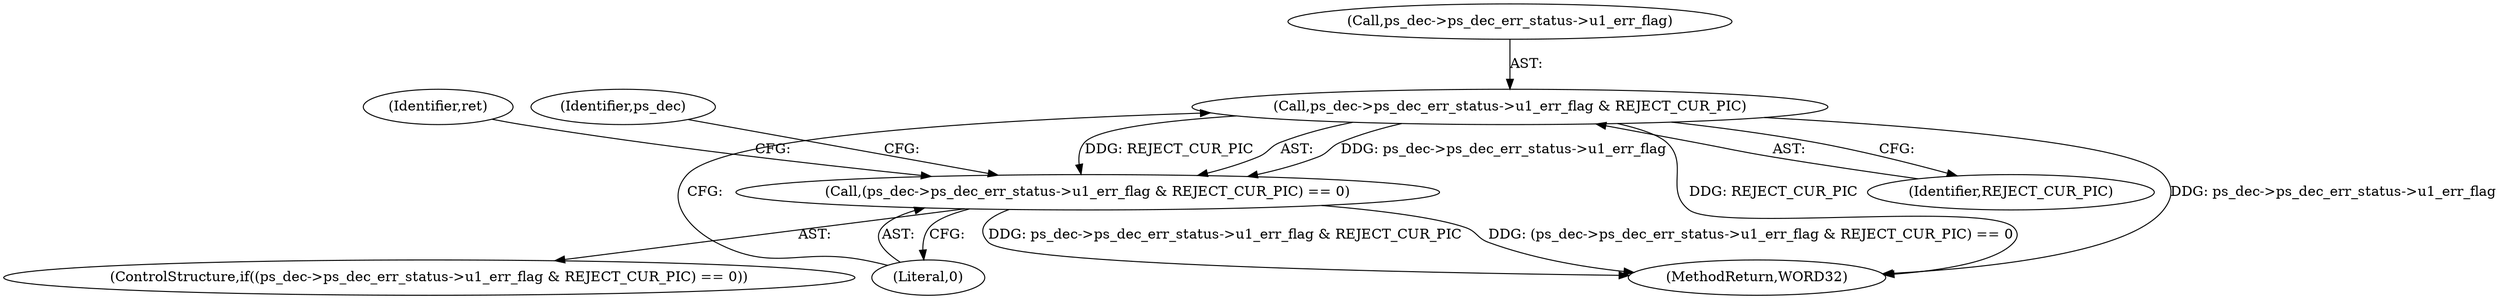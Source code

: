 digraph "0_Android_a78887bcffbc2995cf9ed72e0697acf560875e9e@pointer" {
"1001834" [label="(Call,ps_dec->ps_dec_err_status->u1_err_flag & REJECT_CUR_PIC)"];
"1001833" [label="(Call,(ps_dec->ps_dec_err_status->u1_err_flag & REJECT_CUR_PIC) == 0)"];
"1001841" [label="(Literal,0)"];
"1001834" [label="(Call,ps_dec->ps_dec_err_status->u1_err_flag & REJECT_CUR_PIC)"];
"1002129" [label="(MethodReturn,WORD32)"];
"1001840" [label="(Identifier,REJECT_CUR_PIC)"];
"1001844" [label="(Identifier,ret)"];
"1001835" [label="(Call,ps_dec->ps_dec_err_status->u1_err_flag)"];
"1001833" [label="(Call,(ps_dec->ps_dec_err_status->u1_err_flag & REJECT_CUR_PIC) == 0)"];
"1001857" [label="(Identifier,ps_dec)"];
"1001832" [label="(ControlStructure,if((ps_dec->ps_dec_err_status->u1_err_flag & REJECT_CUR_PIC) == 0))"];
"1001834" -> "1001833"  [label="AST: "];
"1001834" -> "1001840"  [label="CFG: "];
"1001835" -> "1001834"  [label="AST: "];
"1001840" -> "1001834"  [label="AST: "];
"1001841" -> "1001834"  [label="CFG: "];
"1001834" -> "1002129"  [label="DDG: REJECT_CUR_PIC"];
"1001834" -> "1002129"  [label="DDG: ps_dec->ps_dec_err_status->u1_err_flag"];
"1001834" -> "1001833"  [label="DDG: ps_dec->ps_dec_err_status->u1_err_flag"];
"1001834" -> "1001833"  [label="DDG: REJECT_CUR_PIC"];
"1001833" -> "1001832"  [label="AST: "];
"1001833" -> "1001841"  [label="CFG: "];
"1001841" -> "1001833"  [label="AST: "];
"1001844" -> "1001833"  [label="CFG: "];
"1001857" -> "1001833"  [label="CFG: "];
"1001833" -> "1002129"  [label="DDG: (ps_dec->ps_dec_err_status->u1_err_flag & REJECT_CUR_PIC) == 0"];
"1001833" -> "1002129"  [label="DDG: ps_dec->ps_dec_err_status->u1_err_flag & REJECT_CUR_PIC"];
}
